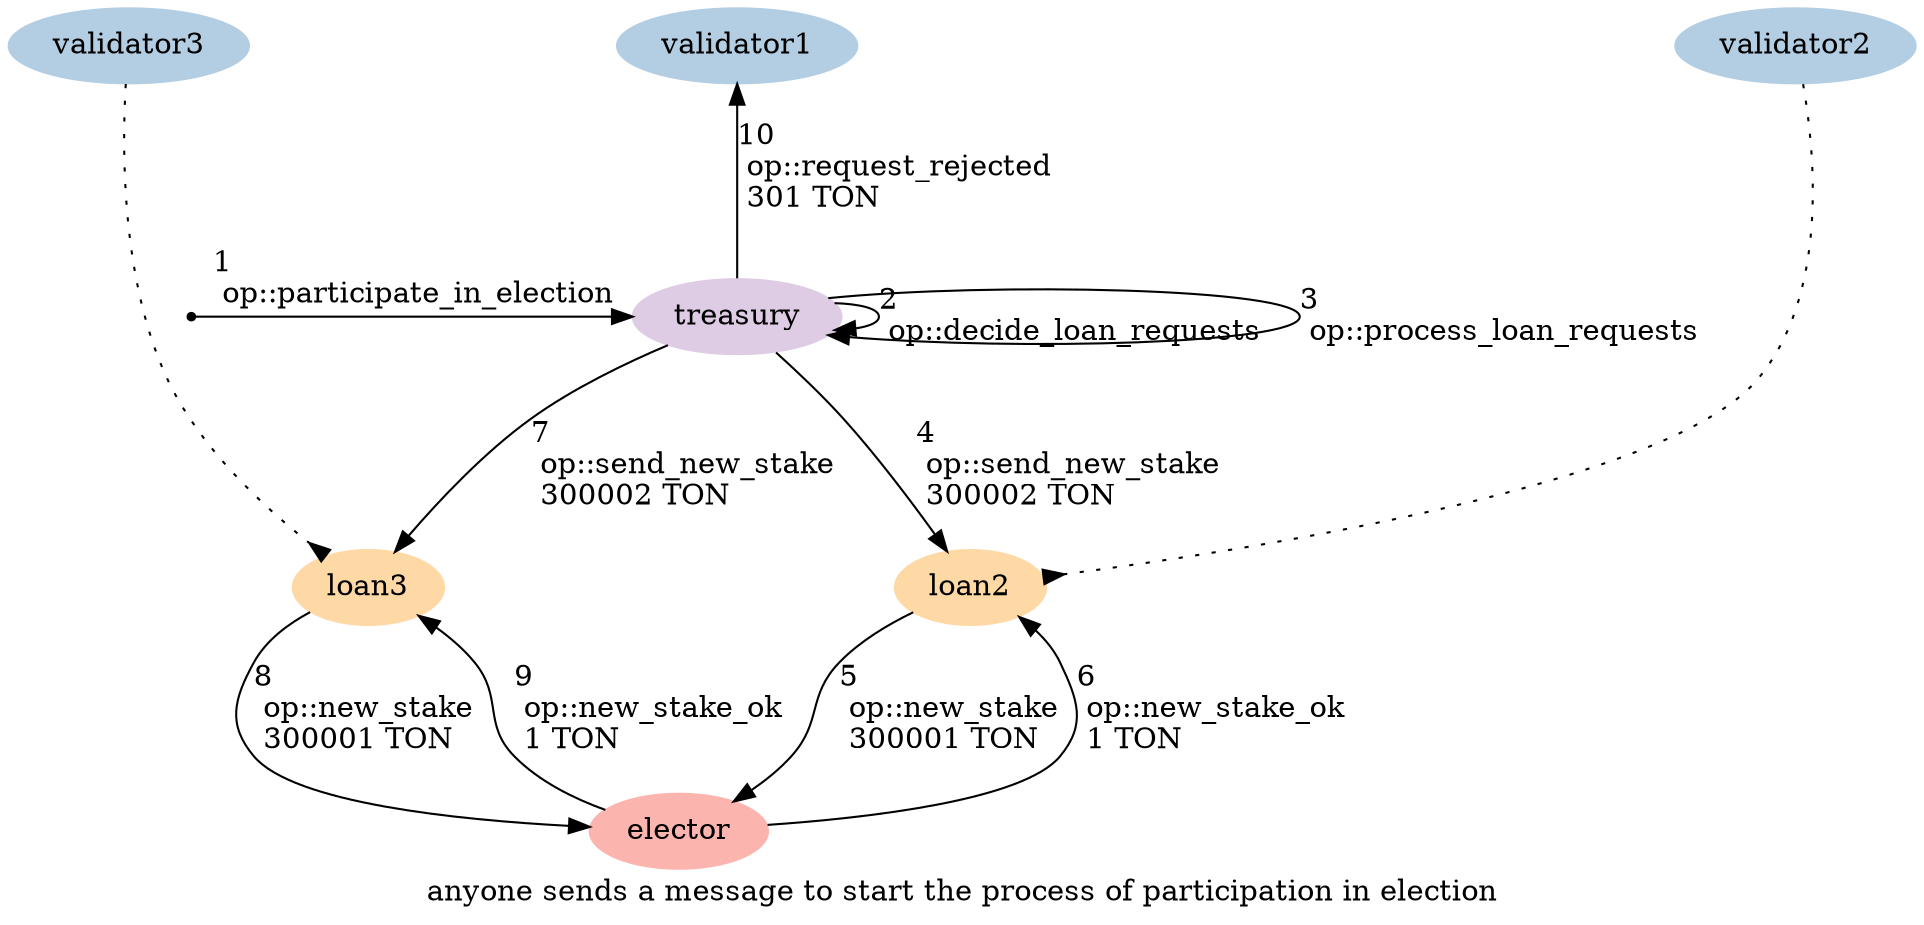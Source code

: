 digraph {
    label="anyone sends a message to start the process of participation in election"
    node [ colorscheme=pastel19 style=filled ]

    /* Entities */
    external [ shape=point ]
    treasury [ color=4 ]
    loan2, loan3 [ color=5 ]
    elector [ color=1 ]
    validator1, validator2, validator3 [ color=2 ]

    /* Relationships */
    validator2 -> loan2 [ arrowhead=inv style=dotted ]
    validator3 -> loan3 [ arrowhead=inv style=dotted ]
    external -> treasury [ label="1\l op::participate_in_election\l" ]
    treasury -> treasury [ label="\l2\l op::decide_loan_requests    \l\l" ]
    treasury -> treasury [ label="\l3\l op::process_loan_requests\l\l" ]
    treasury -> loan2 [ label="4\l op::send_new_stake\l 300002 TON\l" ]
    loan2 -> elector [ label="5\l op::new_stake\l 300001 TON\l" ]
    elector -> loan2 [ label="6\l op::new_stake_ok\l 1 TON\l" ]
    treasury -> loan3 [ label="7\l op::send_new_stake\l 300002 TON\l" ]
    loan3 -> elector [ label="8\l op::new_stake\l 300001 TON\l" ]
    elector -> loan3 [ label="9\l op::new_stake_ok\l 1 TON\l" ]
    treasury -> validator1 [ label="10\l op::request_rejected\l 301 TON\l" ]

    /* Ranks */
    { rank=min validator1 validator2 validator3 }
    { rank=same external treasury }
    { rank=max elector }
}
